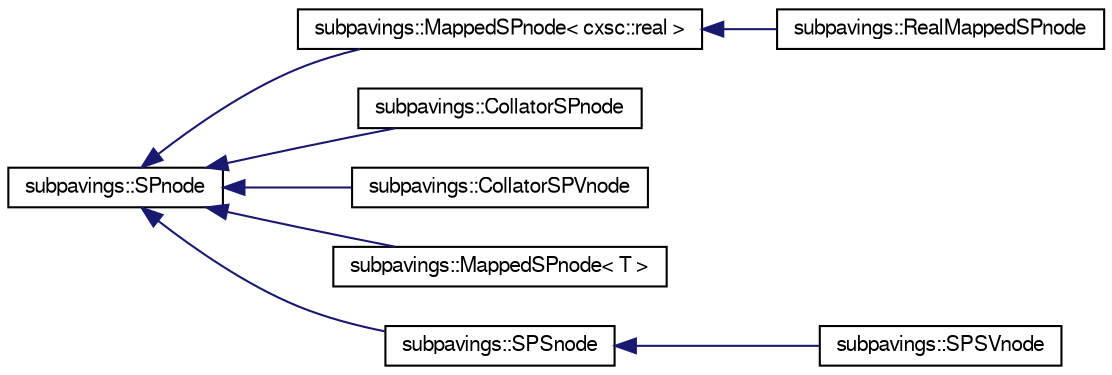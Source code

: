digraph G
{
  edge [fontname="FreeSans",fontsize="10",labelfontname="FreeSans",labelfontsize="10"];
  node [fontname="FreeSans",fontsize="10",shape=record];
  rankdir="LR";
  Node1 [label="subpavings::SPnode",height=0.2,width=0.4,color="black", fillcolor="white", style="filled",URL="$classsubpavings_1_1SPnode.shtml",tooltip="SPnodes are nodes in the representation of a subpaving as a binary tree."];
  Node1 -> Node2 [dir="back",color="midnightblue",fontsize="10",style="solid",fontname="FreeSans"];
  Node2 [label="subpavings::MappedSPnode\< cxsc::real \>",height=0.2,width=0.4,color="black", fillcolor="white", style="filled",URL="$classsubpavings_1_1MappedSPnode.shtml"];
  Node2 -> Node3 [dir="back",color="midnightblue",fontsize="10",style="solid",fontname="FreeSans"];
  Node3 [label="subpavings::RealMappedSPnode",height=0.2,width=0.4,color="black", fillcolor="white", style="filled",URL="$classsubpavings_1_1RealMappedSPnode.shtml",tooltip="A derived class based on MappedSPnode &lt; cxsc::real &gt;."];
  Node1 -> Node4 [dir="back",color="midnightblue",fontsize="10",style="solid",fontname="FreeSans"];
  Node4 [label="subpavings::CollatorSPnode",height=0.2,width=0.4,color="black", fillcolor="white", style="filled",URL="$classsubpavings_1_1CollatorSPnode.shtml",tooltip="A derived class based on SPnode for creating summaries."];
  Node1 -> Node5 [dir="back",color="midnightblue",fontsize="10",style="solid",fontname="FreeSans"];
  Node5 [label="subpavings::CollatorSPVnode",height=0.2,width=0.4,color="black", fillcolor="white", style="filled",URL="$classsubpavings_1_1CollatorSPVnode.shtml",tooltip="A derived class based on SPnode for creating summaries."];
  Node1 -> Node6 [dir="back",color="midnightblue",fontsize="10",style="solid",fontname="FreeSans"];
  Node6 [label="subpavings::MappedSPnode\< T \>",height=0.2,width=0.4,color="black", fillcolor="white", style="filled",URL="$classsubpavings_1_1MappedSPnode.shtml",tooltip="A templated derived class based on SPnode."];
  Node1 -> Node7 [dir="back",color="midnightblue",fontsize="10",style="solid",fontname="FreeSans"];
  Node7 [label="subpavings::SPSnode",height=0.2,width=0.4,color="black", fillcolor="white", style="filled",URL="$classsubpavings_1_1SPSnode.shtml",tooltip="A derived class based on SPnode for processing sample data."];
  Node7 -> Node8 [dir="back",color="midnightblue",fontsize="10",style="solid",fontname="FreeSans"];
  Node8 [label="subpavings::SPSVnode",height=0.2,width=0.4,color="black", fillcolor="white", style="filled",URL="$classsubpavings_1_1SPSVnode.shtml",tooltip="A derived class based on SPSnode for processing sample data split to training and validation sets..."];
}
